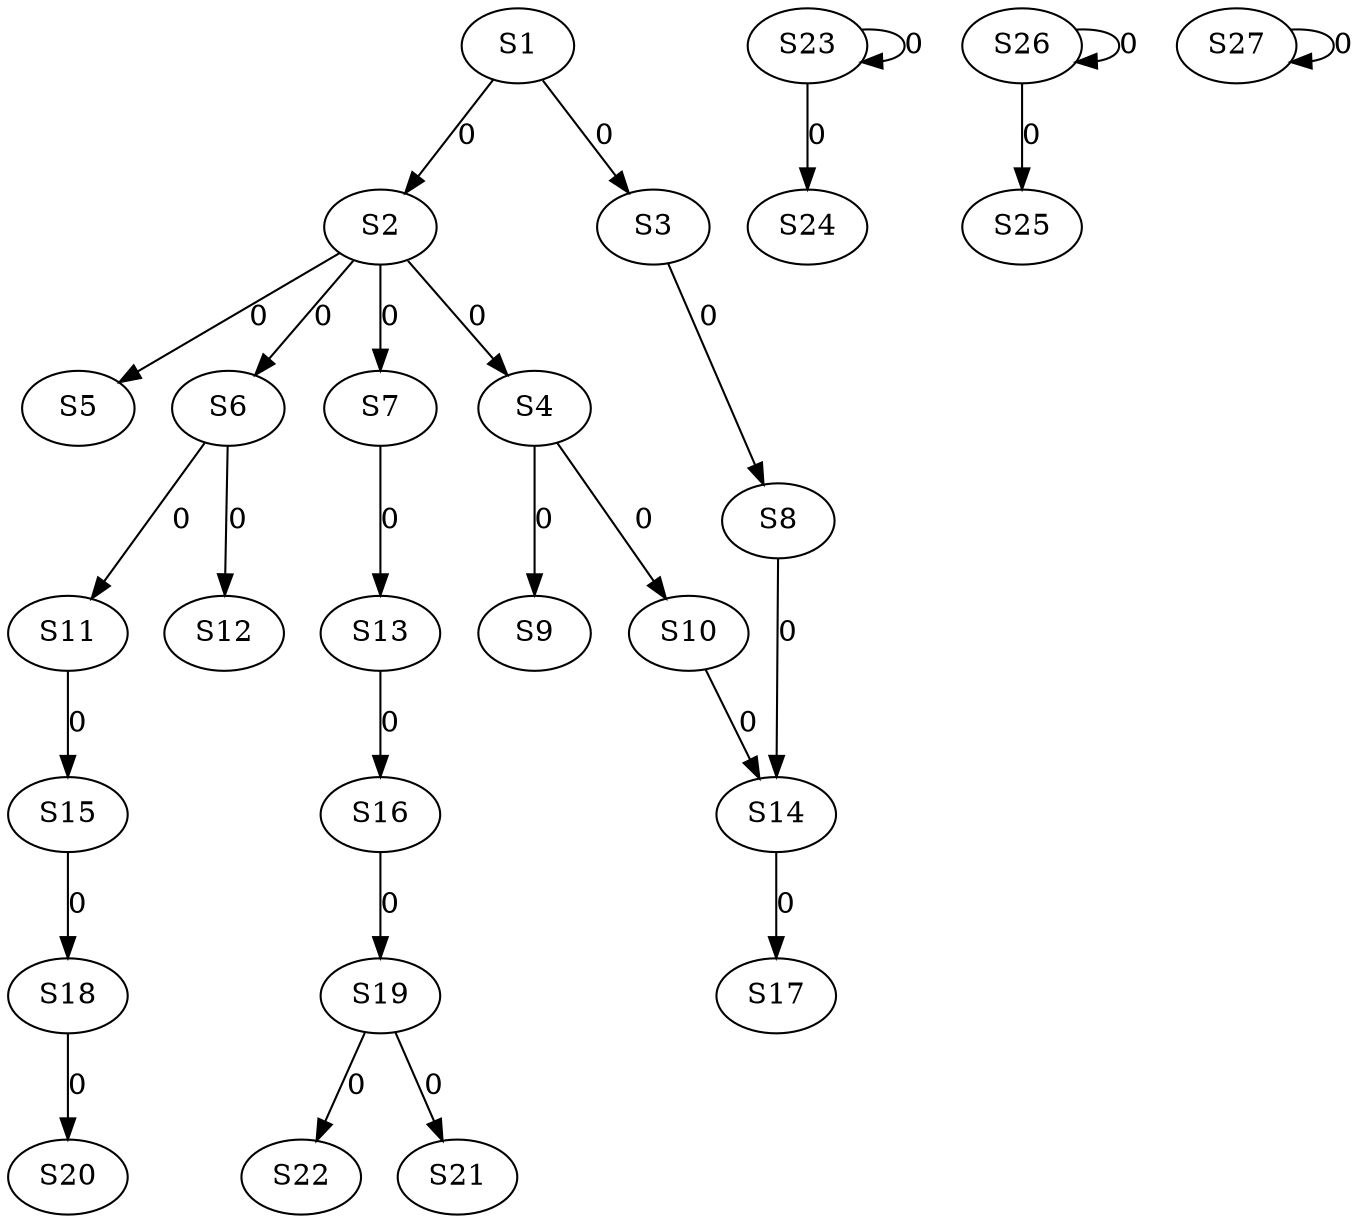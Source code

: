 strict digraph {
	S1 -> S2 [ label = 0 ];
	S1 -> S3 [ label = 0 ];
	S2 -> S4 [ label = 0 ];
	S2 -> S5 [ label = 0 ];
	S2 -> S6 [ label = 0 ];
	S2 -> S7 [ label = 0 ];
	S3 -> S8 [ label = 0 ];
	S4 -> S9 [ label = 0 ];
	S4 -> S10 [ label = 0 ];
	S6 -> S11 [ label = 0 ];
	S6 -> S12 [ label = 0 ];
	S7 -> S13 [ label = 0 ];
	S10 -> S14 [ label = 0 ];
	S11 -> S15 [ label = 0 ];
	S13 -> S16 [ label = 0 ];
	S14 -> S17 [ label = 0 ];
	S15 -> S18 [ label = 0 ];
	S16 -> S19 [ label = 0 ];
	S18 -> S20 [ label = 0 ];
	S19 -> S21 [ label = 0 ];
	S19 -> S22 [ label = 0 ];
	S23 -> S23 [ label = 0 ];
	S23 -> S24 [ label = 0 ];
	S26 -> S25 [ label = 0 ];
	S26 -> S26 [ label = 0 ];
	S27 -> S27 [ label = 0 ];
	S8 -> S14 [ label = 0 ];
}